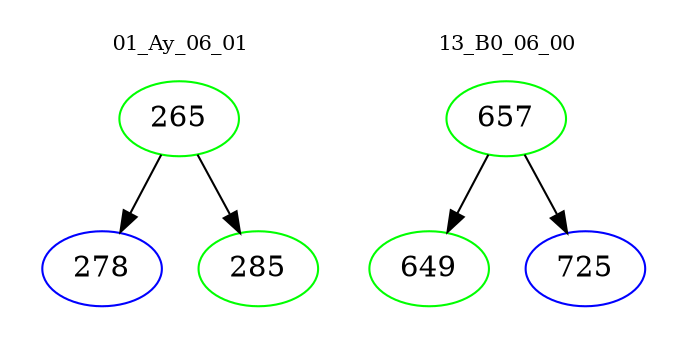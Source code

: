 digraph{
subgraph cluster_0 {
color = white
label = "01_Ay_06_01";
fontsize=10;
T0_265 [label="265", color="green"]
T0_265 -> T0_278 [color="black"]
T0_278 [label="278", color="blue"]
T0_265 -> T0_285 [color="black"]
T0_285 [label="285", color="green"]
}
subgraph cluster_1 {
color = white
label = "13_B0_06_00";
fontsize=10;
T1_657 [label="657", color="green"]
T1_657 -> T1_649 [color="black"]
T1_649 [label="649", color="green"]
T1_657 -> T1_725 [color="black"]
T1_725 [label="725", color="blue"]
}
}
